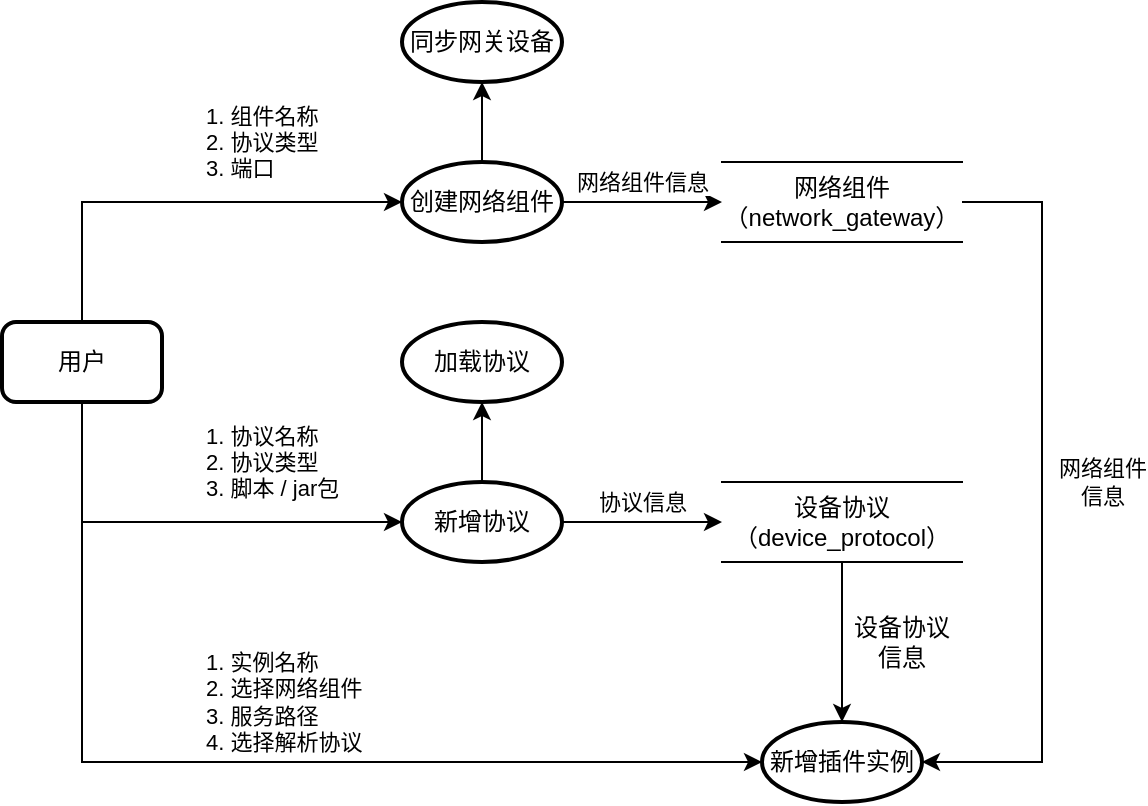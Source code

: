 <mxfile version="28.2.7">
  <diagram name="第 1 页" id="TWmrG3oodLnLUxh_rY0R">
    <mxGraphModel dx="888" dy="1635" grid="1" gridSize="10" guides="1" tooltips="1" connect="1" arrows="1" fold="1" page="1" pageScale="1" pageWidth="827" pageHeight="1169" math="0" shadow="0">
      <root>
        <mxCell id="0" />
        <mxCell id="1" parent="0" />
        <mxCell id="C81Zs6hBcrObSyvkOhi6-6" value="1. 组件名称&lt;div&gt;2. 协议类型&lt;/div&gt;&lt;div&gt;3. 端口&lt;/div&gt;" style="edgeStyle=orthogonalEdgeStyle;rounded=0;orthogonalLoop=1;jettySize=auto;html=1;align=left;" parent="1" source="C81Zs6hBcrObSyvkOhi6-4" target="C81Zs6hBcrObSyvkOhi6-5" edge="1">
          <mxGeometry x="0.091" y="30" relative="1" as="geometry">
            <mxPoint as="offset" />
            <Array as="points">
              <mxPoint x="160" y="-180" />
            </Array>
          </mxGeometry>
        </mxCell>
        <mxCell id="C81Zs6hBcrObSyvkOhi6-19" value="1. 实例名称&lt;div&gt;2. 选择网络组件&lt;/div&gt;&lt;div&gt;3. 服务路径&lt;/div&gt;&lt;div&gt;4. 选择解析协议&lt;/div&gt;" style="edgeStyle=orthogonalEdgeStyle;rounded=0;orthogonalLoop=1;jettySize=auto;html=1;align=left;" parent="1" source="C81Zs6hBcrObSyvkOhi6-4" target="C81Zs6hBcrObSyvkOhi6-18" edge="1">
          <mxGeometry x="-0.077" y="30" relative="1" as="geometry">
            <mxPoint as="offset" />
            <Array as="points">
              <mxPoint x="160" y="100" />
            </Array>
          </mxGeometry>
        </mxCell>
        <mxCell id="C81Zs6hBcrObSyvkOhi6-4" value="用户" style="rounded=1;whiteSpace=wrap;html=1;absoluteArcSize=1;arcSize=14;strokeWidth=2;" parent="1" vertex="1">
          <mxGeometry x="120" y="-120" width="80" height="40" as="geometry" />
        </mxCell>
        <mxCell id="C81Zs6hBcrObSyvkOhi6-9" value="网络组件信息" style="edgeStyle=orthogonalEdgeStyle;rounded=0;orthogonalLoop=1;jettySize=auto;html=1;align=center;" parent="1" source="C81Zs6hBcrObSyvkOhi6-5" target="C81Zs6hBcrObSyvkOhi6-8" edge="1">
          <mxGeometry y="10" relative="1" as="geometry">
            <mxPoint as="offset" />
          </mxGeometry>
        </mxCell>
        <mxCell id="tgqBs-2qhETHzA4OnDz1-9" value="" style="edgeStyle=orthogonalEdgeStyle;rounded=0;orthogonalLoop=1;jettySize=auto;html=1;" edge="1" parent="1" source="C81Zs6hBcrObSyvkOhi6-5" target="C81Zs6hBcrObSyvkOhi6-14">
          <mxGeometry relative="1" as="geometry" />
        </mxCell>
        <mxCell id="C81Zs6hBcrObSyvkOhi6-5" value="创建网络组件" style="strokeWidth=2;html=1;shape=mxgraph.flowchart.start_1;whiteSpace=wrap;" parent="1" vertex="1">
          <mxGeometry x="320" y="-200" width="80" height="40" as="geometry" />
        </mxCell>
        <mxCell id="C81Zs6hBcrObSyvkOhi6-8" value="网络组件&lt;br&gt;（network_gateway）" style="shape=partialRectangle;whiteSpace=wrap;html=1;left=0;right=0;fillColor=none;" parent="1" vertex="1">
          <mxGeometry x="480" y="-200" width="120" height="40" as="geometry" />
        </mxCell>
        <mxCell id="C81Zs6hBcrObSyvkOhi6-13" value="协议信息" style="edgeStyle=orthogonalEdgeStyle;rounded=0;orthogonalLoop=1;jettySize=auto;html=1;" parent="1" source="C81Zs6hBcrObSyvkOhi6-10" target="C81Zs6hBcrObSyvkOhi6-12" edge="1">
          <mxGeometry y="10" relative="1" as="geometry">
            <mxPoint as="offset" />
          </mxGeometry>
        </mxCell>
        <mxCell id="tgqBs-2qhETHzA4OnDz1-10" value="" style="edgeStyle=orthogonalEdgeStyle;rounded=0;orthogonalLoop=1;jettySize=auto;html=1;" edge="1" parent="1" source="C81Zs6hBcrObSyvkOhi6-10" target="C81Zs6hBcrObSyvkOhi6-16">
          <mxGeometry relative="1" as="geometry" />
        </mxCell>
        <mxCell id="C81Zs6hBcrObSyvkOhi6-10" value="新增协议" style="strokeWidth=2;html=1;shape=mxgraph.flowchart.start_1;whiteSpace=wrap;" parent="1" vertex="1">
          <mxGeometry x="320" y="-40" width="80" height="40" as="geometry" />
        </mxCell>
        <mxCell id="C81Zs6hBcrObSyvkOhi6-11" value="1. 协议名称&lt;div&gt;2. 协议类型&lt;br&gt;&lt;div&gt;3. 脚本 / jar包&lt;/div&gt;&lt;/div&gt;" style="edgeStyle=orthogonalEdgeStyle;rounded=0;orthogonalLoop=1;jettySize=auto;html=1;entryX=0;entryY=0.5;entryDx=0;entryDy=0;entryPerimeter=0;align=left;" parent="1" source="C81Zs6hBcrObSyvkOhi6-4" target="C81Zs6hBcrObSyvkOhi6-10" edge="1">
          <mxGeometry x="0.091" y="30" relative="1" as="geometry">
            <mxPoint as="offset" />
            <Array as="points">
              <mxPoint x="160" y="-20" />
            </Array>
          </mxGeometry>
        </mxCell>
        <mxCell id="tgqBs-2qhETHzA4OnDz1-8" style="edgeStyle=orthogonalEdgeStyle;rounded=0;orthogonalLoop=1;jettySize=auto;html=1;" edge="1" parent="1" source="C81Zs6hBcrObSyvkOhi6-12" target="C81Zs6hBcrObSyvkOhi6-18">
          <mxGeometry relative="1" as="geometry" />
        </mxCell>
        <mxCell id="C81Zs6hBcrObSyvkOhi6-12" value="设备协议&lt;br&gt;（device_protocol）" style="shape=partialRectangle;whiteSpace=wrap;html=1;left=0;right=0;fillColor=none;" parent="1" vertex="1">
          <mxGeometry x="480" y="-40" width="120" height="40" as="geometry" />
        </mxCell>
        <mxCell id="C81Zs6hBcrObSyvkOhi6-14" value="同步网关设备" style="strokeWidth=2;html=1;shape=mxgraph.flowchart.start_1;whiteSpace=wrap;" parent="1" vertex="1">
          <mxGeometry x="320" y="-280" width="80" height="40" as="geometry" />
        </mxCell>
        <mxCell id="C81Zs6hBcrObSyvkOhi6-16" value="加载协议" style="strokeWidth=2;html=1;shape=mxgraph.flowchart.start_1;whiteSpace=wrap;" parent="1" vertex="1">
          <mxGeometry x="320" y="-120" width="80" height="40" as="geometry" />
        </mxCell>
        <mxCell id="C81Zs6hBcrObSyvkOhi6-18" value="新增插件实例" style="strokeWidth=2;html=1;shape=mxgraph.flowchart.start_1;whiteSpace=wrap;" parent="1" vertex="1">
          <mxGeometry x="500" y="80" width="80" height="40" as="geometry" />
        </mxCell>
        <mxCell id="tgqBs-2qhETHzA4OnDz1-2" value="&lt;span style=&quot;color: rgb(0, 0, 0); font-family: Helvetica; font-size: 11px; font-style: normal; font-variant-ligatures: normal; font-variant-caps: normal; font-weight: 400; letter-spacing: normal; orphans: 2; text-align: center; text-indent: 0px; text-transform: none; widows: 2; word-spacing: 0px; -webkit-text-stroke-width: 0px; white-space: nowrap; text-decoration-thickness: initial; text-decoration-style: initial; text-decoration-color: initial; float: none; display: inline !important;&quot;&gt;网络组件&lt;/span&gt;&lt;div&gt;&lt;span style=&quot;color: rgb(0, 0, 0); font-family: Helvetica; font-size: 11px; font-style: normal; font-variant-ligatures: normal; font-variant-caps: normal; font-weight: 400; letter-spacing: normal; orphans: 2; text-align: center; text-indent: 0px; text-transform: none; widows: 2; word-spacing: 0px; -webkit-text-stroke-width: 0px; white-space: nowrap; text-decoration-thickness: initial; text-decoration-style: initial; text-decoration-color: initial; float: none; display: inline !important;&quot;&gt;信息&lt;/span&gt;&lt;br&gt;&lt;/div&gt;" style="edgeStyle=orthogonalEdgeStyle;rounded=0;orthogonalLoop=1;jettySize=auto;html=1;entryX=1;entryY=0.5;entryDx=0;entryDy=0;entryPerimeter=0;horizontal=1;labelBackgroundColor=default;" edge="1" parent="1" source="C81Zs6hBcrObSyvkOhi6-8" target="C81Zs6hBcrObSyvkOhi6-18">
          <mxGeometry x="-0.053" y="30" relative="1" as="geometry">
            <Array as="points">
              <mxPoint x="640" y="-180" />
              <mxPoint x="640" y="100" />
            </Array>
            <mxPoint as="offset" />
          </mxGeometry>
        </mxCell>
        <mxCell id="tgqBs-2qhETHzA4OnDz1-5" value="&lt;span style=&quot;color: rgb(0, 0, 0); float: none; display: inline !important;&quot;&gt;设备&lt;/span&gt;&lt;span style=&quot;color: light-dark(rgb(0, 0, 0), rgb(237, 237, 237)); background-color: light-dark(#ffffff, var(--ge-dark-color, #121212));&quot;&gt;协议&lt;/span&gt;&lt;div&gt;&lt;span style=&quot;color: light-dark(rgb(0, 0, 0), rgb(237, 237, 237)); background-color: light-dark(#ffffff, var(--ge-dark-color, #121212));&quot;&gt;信息&lt;/span&gt;&lt;/div&gt;" style="text;html=1;whiteSpace=wrap;strokeColor=none;fillColor=none;align=center;verticalAlign=middle;rounded=0;labelBackgroundColor=default;" vertex="1" parent="1">
          <mxGeometry x="540" y="20" width="60" height="40" as="geometry" />
        </mxCell>
      </root>
    </mxGraphModel>
  </diagram>
</mxfile>
